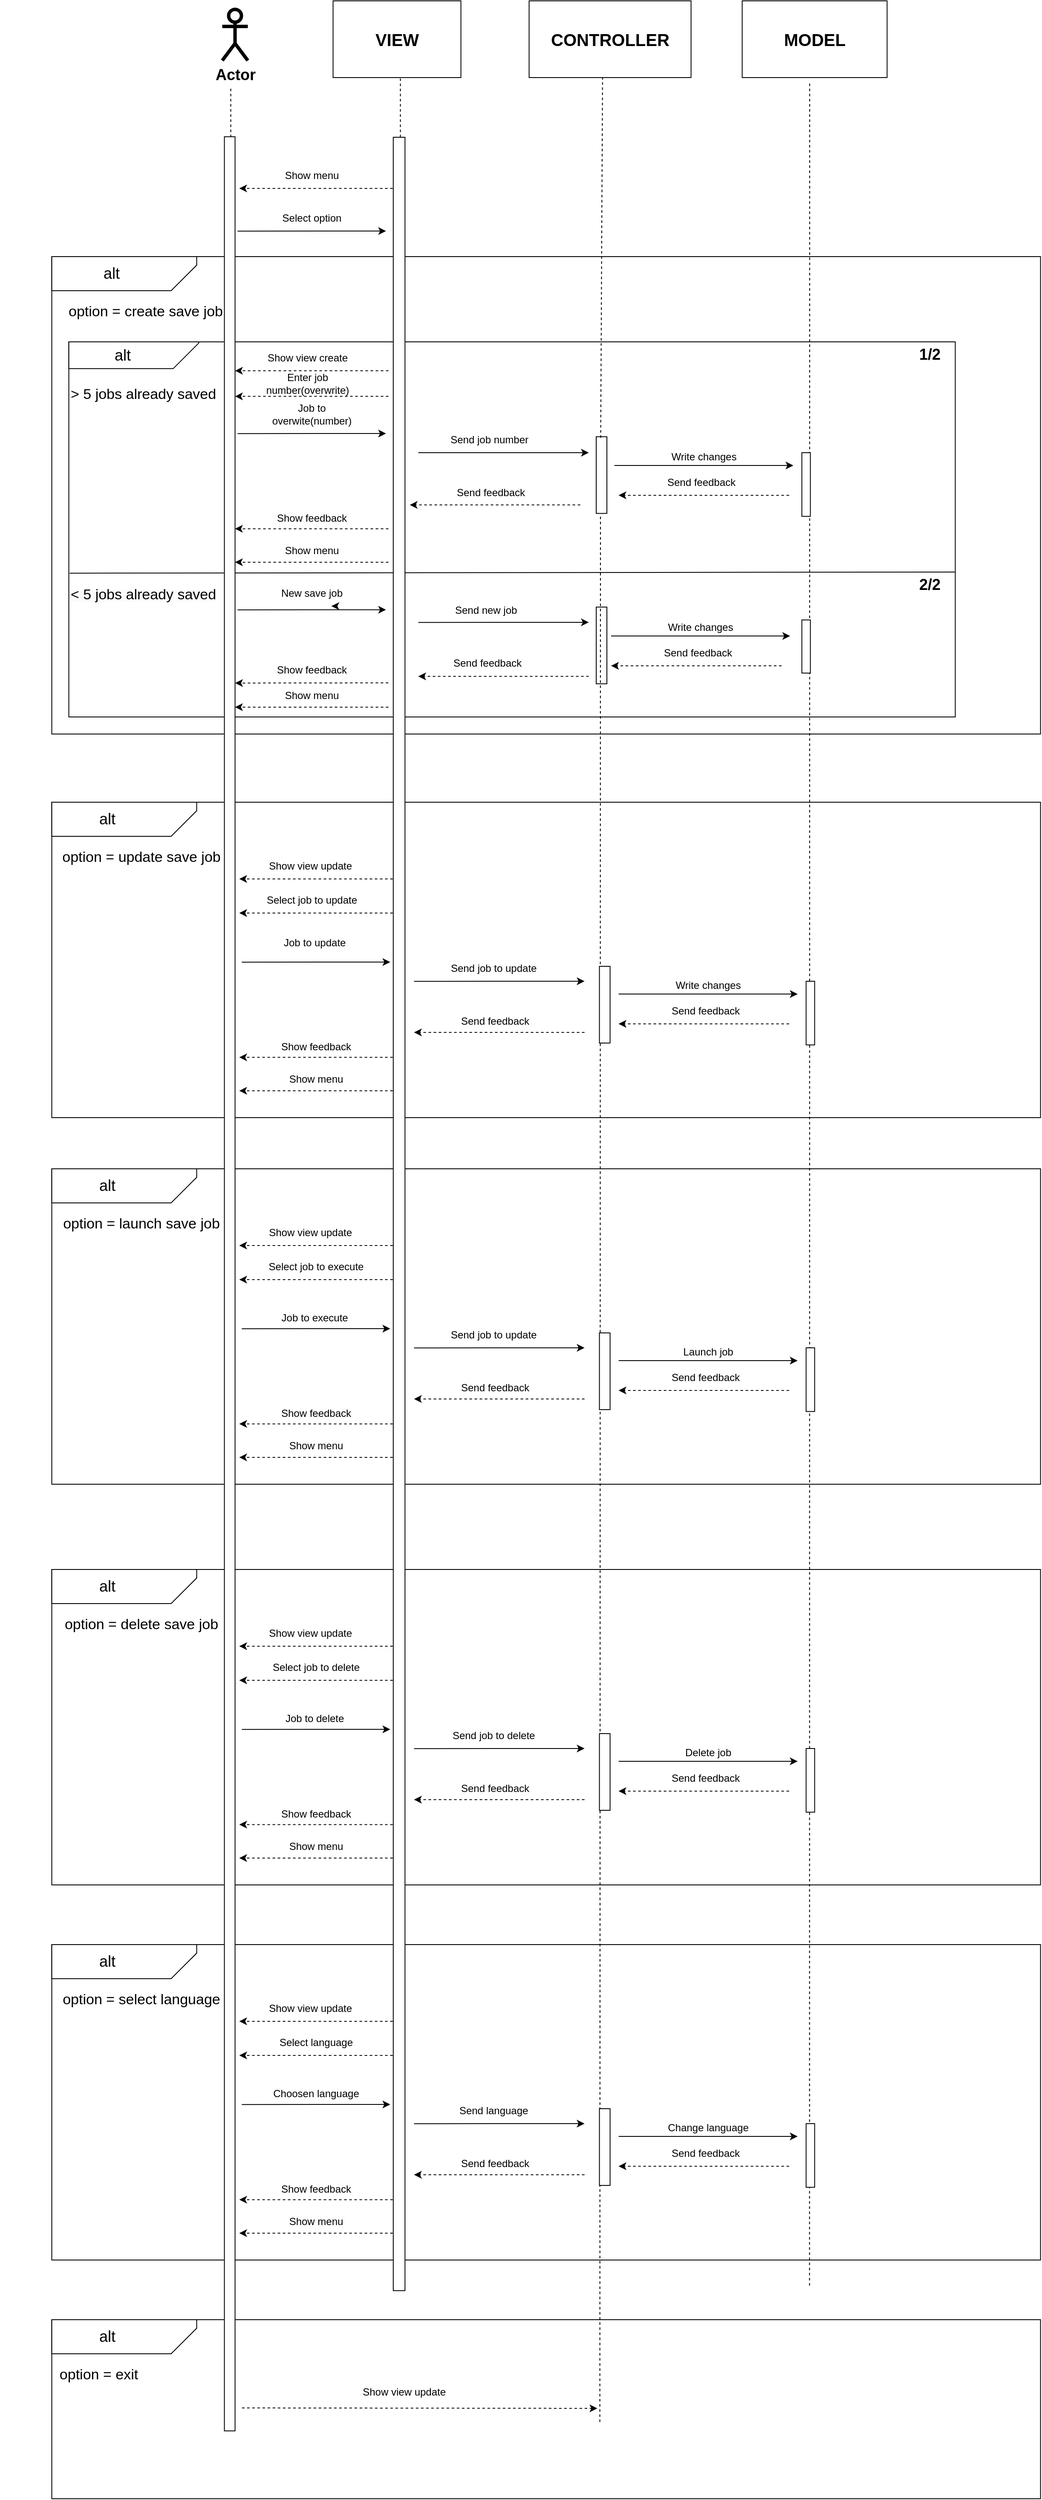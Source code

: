 <mxfile version="23.1.4" type="device">
  <diagram name="Page-1" id="xNBcXiq2ZQTgMyCpYH4A">
    <mxGraphModel dx="1221" dy="2280" grid="0" gridSize="10" guides="1" tooltips="1" connect="1" arrows="1" fold="1" page="1" pageScale="1" pageWidth="1169" pageHeight="827" background="#ffffff" math="0" shadow="0">
      <root>
        <mxCell id="0" />
        <mxCell id="1" parent="0" />
        <mxCell id="qnoUL0Jq2_M7mXEKK1oB-297" value="" style="rounded=0;whiteSpace=wrap;html=1;" parent="1" vertex="1">
          <mxGeometry x="594.76" y="769" width="1160" height="370" as="geometry" />
        </mxCell>
        <mxCell id="qnoUL0Jq2_M7mXEKK1oB-272" value="" style="rounded=0;whiteSpace=wrap;html=1;" parent="1" vertex="1">
          <mxGeometry x="594.76" y="329" width="1160" height="370" as="geometry" />
        </mxCell>
        <mxCell id="qnoUL0Jq2_M7mXEKK1oB-248" value="" style="rounded=0;whiteSpace=wrap;html=1;" parent="1" vertex="1">
          <mxGeometry x="594.76" y="-141" width="1160" height="370" as="geometry" />
        </mxCell>
        <mxCell id="qnoUL0Jq2_M7mXEKK1oB-219" value="" style="rounded=0;whiteSpace=wrap;html=1;" parent="1" vertex="1">
          <mxGeometry x="594.76" y="-571" width="1160" height="370" as="geometry" />
        </mxCell>
        <mxCell id="qnoUL0Jq2_M7mXEKK1oB-52" value="" style="rounded=0;whiteSpace=wrap;html=1;rotation=90;" parent="1" vertex="1">
          <mxGeometry x="1193.51" y="-959.75" width="90" height="12.5" as="geometry" />
        </mxCell>
        <mxCell id="qnoUL0Jq2_M7mXEKK1oB-60" value="" style="endArrow=classic;html=1;rounded=0;dashed=1;" parent="1" edge="1">
          <mxGeometry width="50" height="50" relative="1" as="geometry">
            <mxPoint x="1454.76" y="-931" as="sourcePoint" />
            <mxPoint x="1254.76" y="-931" as="targetPoint" />
          </mxGeometry>
        </mxCell>
        <mxCell id="qnoUL0Jq2_M7mXEKK1oB-25" value="" style="group" parent="1" vertex="1" connectable="0">
          <mxGeometry x="594.76" y="-1211" width="1160" height="560" as="geometry" />
        </mxCell>
        <mxCell id="qnoUL0Jq2_M7mXEKK1oB-18" value="" style="rounded=0;whiteSpace=wrap;html=1;" parent="qnoUL0Jq2_M7mXEKK1oB-25" vertex="1">
          <mxGeometry width="1160" height="560" as="geometry" />
        </mxCell>
        <mxCell id="qnoUL0Jq2_M7mXEKK1oB-22" value="" style="shape=card;whiteSpace=wrap;html=1;rotation=-180;" parent="qnoUL0Jq2_M7mXEKK1oB-25" vertex="1">
          <mxGeometry width="170" height="40" as="geometry" />
        </mxCell>
        <mxCell id="qnoUL0Jq2_M7mXEKK1oB-23" value="&lt;font style=&quot;font-size: 18px;&quot;&gt;alt&lt;/font&gt;" style="text;html=1;strokeColor=none;fillColor=none;align=center;verticalAlign=middle;whiteSpace=wrap;rounded=0;" parent="qnoUL0Jq2_M7mXEKK1oB-25" vertex="1">
          <mxGeometry x="40" y="5" width="60" height="30" as="geometry" />
        </mxCell>
        <mxCell id="qnoUL0Jq2_M7mXEKK1oB-26" value="" style="group" parent="qnoUL0Jq2_M7mXEKK1oB-25" vertex="1" connectable="0">
          <mxGeometry x="20" y="100" width="1040" height="440" as="geometry" />
        </mxCell>
        <mxCell id="qnoUL0Jq2_M7mXEKK1oB-27" value="" style="rounded=0;whiteSpace=wrap;html=1;" parent="qnoUL0Jq2_M7mXEKK1oB-26" vertex="1">
          <mxGeometry width="1040" height="440" as="geometry" />
        </mxCell>
        <mxCell id="qnoUL0Jq2_M7mXEKK1oB-28" value="" style="shape=card;whiteSpace=wrap;html=1;rotation=-180;" parent="qnoUL0Jq2_M7mXEKK1oB-26" vertex="1">
          <mxGeometry width="152.414" height="31.429" as="geometry" />
        </mxCell>
        <mxCell id="qnoUL0Jq2_M7mXEKK1oB-29" value="&lt;font style=&quot;font-size: 18px;&quot;&gt;alt&lt;/font&gt;" style="text;html=1;strokeColor=none;fillColor=none;align=center;verticalAlign=middle;whiteSpace=wrap;rounded=0;" parent="qnoUL0Jq2_M7mXEKK1oB-26" vertex="1">
          <mxGeometry x="35.862" y="3.929" width="53.793" height="23.571" as="geometry" />
        </mxCell>
        <mxCell id="qnoUL0Jq2_M7mXEKK1oB-41" value="Show view create" style="text;html=1;strokeColor=none;fillColor=none;align=center;verticalAlign=middle;whiteSpace=wrap;rounded=0;" parent="qnoUL0Jq2_M7mXEKK1oB-26" vertex="1">
          <mxGeometry x="225" y="3.93" width="110" height="30" as="geometry" />
        </mxCell>
        <mxCell id="qnoUL0Jq2_M7mXEKK1oB-42" value="Job to overwite(number)" style="text;html=1;strokeColor=none;fillColor=none;align=center;verticalAlign=middle;whiteSpace=wrap;rounded=0;" parent="qnoUL0Jq2_M7mXEKK1oB-26" vertex="1">
          <mxGeometry x="230" y="70" width="110" height="30" as="geometry" />
        </mxCell>
        <mxCell id="qnoUL0Jq2_M7mXEKK1oB-44" value="Show feedback" style="text;html=1;strokeColor=none;fillColor=none;align=center;verticalAlign=middle;whiteSpace=wrap;rounded=0;" parent="qnoUL0Jq2_M7mXEKK1oB-26" vertex="1">
          <mxGeometry x="230" y="192.35" width="110" height="30" as="geometry" />
        </mxCell>
        <mxCell id="qnoUL0Jq2_M7mXEKK1oB-45" value="Show menu" style="text;html=1;strokeColor=none;fillColor=none;align=center;verticalAlign=middle;whiteSpace=wrap;rounded=0;" parent="qnoUL0Jq2_M7mXEKK1oB-26" vertex="1">
          <mxGeometry x="230" y="230" width="110" height="30" as="geometry" />
        </mxCell>
        <mxCell id="qnoUL0Jq2_M7mXEKK1oB-48" value="" style="endArrow=none;html=1;rounded=0;exitX=0.002;exitY=0.656;exitDx=0;exitDy=0;exitPerimeter=0;entryX=1.001;entryY=0.653;entryDx=0;entryDy=0;entryPerimeter=0;" parent="qnoUL0Jq2_M7mXEKK1oB-26" edge="1">
          <mxGeometry width="50" height="50" relative="1" as="geometry">
            <mxPoint x="1.04" y="271.32" as="sourcePoint" />
            <mxPoint x="1040" y="270.0" as="targetPoint" />
          </mxGeometry>
        </mxCell>
        <mxCell id="qnoUL0Jq2_M7mXEKK1oB-49" value="" style="endArrow=classic;html=1;rounded=0;dashed=1;" parent="qnoUL0Jq2_M7mXEKK1oB-26" edge="1">
          <mxGeometry width="50" height="50" relative="1" as="geometry">
            <mxPoint x="375" y="33.93" as="sourcePoint" />
            <mxPoint x="195" y="33.93" as="targetPoint" />
          </mxGeometry>
        </mxCell>
        <mxCell id="qnoUL0Jq2_M7mXEKK1oB-50" value="" style="endArrow=classic;html=1;rounded=0;exitX=0.098;exitY=-0.066;exitDx=0;exitDy=0;exitPerimeter=0;" parent="qnoUL0Jq2_M7mXEKK1oB-26" edge="1">
          <mxGeometry width="50" height="50" relative="1" as="geometry">
            <mxPoint x="197.915" y="107.665" as="sourcePoint" />
            <mxPoint x="372.09" y="107.5" as="targetPoint" />
            <Array as="points">
              <mxPoint x="292.09" y="107.5" />
            </Array>
          </mxGeometry>
        </mxCell>
        <mxCell id="qnoUL0Jq2_M7mXEKK1oB-51" value="" style="endArrow=classic;html=1;rounded=0;" parent="qnoUL0Jq2_M7mXEKK1oB-26" edge="1">
          <mxGeometry width="50" height="50" relative="1" as="geometry">
            <mxPoint x="410" y="130" as="sourcePoint" />
            <mxPoint x="610" y="130" as="targetPoint" />
            <Array as="points">
              <mxPoint x="504.17" y="130.0" />
            </Array>
          </mxGeometry>
        </mxCell>
        <mxCell id="qnoUL0Jq2_M7mXEKK1oB-59" value="" style="endArrow=classic;html=1;rounded=0;" parent="qnoUL0Jq2_M7mXEKK1oB-26" edge="1">
          <mxGeometry width="50" height="50" relative="1" as="geometry">
            <mxPoint x="640" y="145" as="sourcePoint" />
            <mxPoint x="850" y="145" as="targetPoint" />
            <Array as="points" />
          </mxGeometry>
        </mxCell>
        <mxCell id="qnoUL0Jq2_M7mXEKK1oB-61" value="" style="endArrow=classic;html=1;rounded=0;dashed=1;" parent="qnoUL0Jq2_M7mXEKK1oB-26" edge="1">
          <mxGeometry width="50" height="50" relative="1" as="geometry">
            <mxPoint x="600" y="191.3" as="sourcePoint" />
            <mxPoint x="400" y="191.3" as="targetPoint" />
          </mxGeometry>
        </mxCell>
        <mxCell id="qnoUL0Jq2_M7mXEKK1oB-62" value="Send feedback" style="text;html=1;strokeColor=none;fillColor=none;align=center;verticalAlign=middle;whiteSpace=wrap;rounded=0;" parent="qnoUL0Jq2_M7mXEKK1oB-26" vertex="1">
          <mxGeometry x="687" y="150.0" width="110" height="30" as="geometry" />
        </mxCell>
        <mxCell id="qnoUL0Jq2_M7mXEKK1oB-63" value="Send feedback" style="text;html=1;strokeColor=none;fillColor=none;align=center;verticalAlign=middle;whiteSpace=wrap;rounded=0;" parent="qnoUL0Jq2_M7mXEKK1oB-26" vertex="1">
          <mxGeometry x="440" y="162.35" width="110" height="30" as="geometry" />
        </mxCell>
        <mxCell id="qnoUL0Jq2_M7mXEKK1oB-64" value="Send job number&amp;nbsp;" style="text;html=1;strokeColor=none;fillColor=none;align=center;verticalAlign=middle;whiteSpace=wrap;rounded=0;" parent="qnoUL0Jq2_M7mXEKK1oB-26" vertex="1">
          <mxGeometry x="440" y="100" width="110" height="30" as="geometry" />
        </mxCell>
        <mxCell id="qnoUL0Jq2_M7mXEKK1oB-65" value="Write changes" style="text;html=1;strokeColor=none;fillColor=none;align=center;verticalAlign=middle;whiteSpace=wrap;rounded=0;" parent="qnoUL0Jq2_M7mXEKK1oB-26" vertex="1">
          <mxGeometry x="690" y="120" width="110" height="30" as="geometry" />
        </mxCell>
        <mxCell id="qnoUL0Jq2_M7mXEKK1oB-68" value="" style="endArrow=classic;html=1;rounded=0;dashed=1;" parent="qnoUL0Jq2_M7mXEKK1oB-26" edge="1">
          <mxGeometry width="50" height="50" relative="1" as="geometry">
            <mxPoint x="375" y="219.23" as="sourcePoint" />
            <mxPoint x="195" y="219.23" as="targetPoint" />
          </mxGeometry>
        </mxCell>
        <mxCell id="qnoUL0Jq2_M7mXEKK1oB-69" value="" style="endArrow=classic;html=1;rounded=0;dashed=1;" parent="qnoUL0Jq2_M7mXEKK1oB-26" edge="1">
          <mxGeometry width="50" height="50" relative="1" as="geometry">
            <mxPoint x="375" y="258.46" as="sourcePoint" />
            <mxPoint x="195" y="258.46" as="targetPoint" />
          </mxGeometry>
        </mxCell>
        <mxCell id="qnoUL0Jq2_M7mXEKK1oB-98" value="&lt;div style=&quot;text-align: center;&quot;&gt;&lt;span style=&quot;background-color: initial;&quot;&gt;&lt;font style=&quot;font-size: 17px;&quot;&gt;&amp;gt; 5 jobs already saved&lt;/font&gt;&lt;/span&gt;&lt;/div&gt;" style="text;whiteSpace=wrap;html=1;" parent="qnoUL0Jq2_M7mXEKK1oB-26" vertex="1">
          <mxGeometry y="45" width="188.79" height="40" as="geometry" />
        </mxCell>
        <mxCell id="qnoUL0Jq2_M7mXEKK1oB-101" value="&lt;span style=&quot;color: rgb(0, 0, 0); font-family: Helvetica; font-style: normal; font-variant-ligatures: normal; font-variant-caps: normal; font-weight: 400; letter-spacing: normal; orphans: 2; text-align: center; text-indent: 0px; text-transform: none; widows: 2; word-spacing: 0px; -webkit-text-stroke-width: 0px; background-color: rgb(251, 251, 251); text-decoration-thickness: initial; text-decoration-style: initial; text-decoration-color: initial; float: none; display: inline !important;&quot;&gt;&lt;font style=&quot;font-size: 17px;&quot;&gt;&amp;lt; 5 jobs already saved&lt;/font&gt;&lt;/span&gt;" style="text;whiteSpace=wrap;html=1;" parent="qnoUL0Jq2_M7mXEKK1oB-26" vertex="1">
          <mxGeometry x="-2.132e-14" y="280" width="180" height="40" as="geometry" />
        </mxCell>
        <mxCell id="qnoUL0Jq2_M7mXEKK1oB-117" style="edgeStyle=orthogonalEdgeStyle;rounded=0;orthogonalLoop=1;jettySize=auto;html=1;exitX=0.75;exitY=1;exitDx=0;exitDy=0;" parent="qnoUL0Jq2_M7mXEKK1oB-26" source="qnoUL0Jq2_M7mXEKK1oB-104" edge="1">
          <mxGeometry relative="1" as="geometry">
            <mxPoint x="308.077" y="310" as="targetPoint" />
          </mxGeometry>
        </mxCell>
        <mxCell id="qnoUL0Jq2_M7mXEKK1oB-104" value="New save job" style="text;html=1;strokeColor=none;fillColor=none;align=center;verticalAlign=middle;whiteSpace=wrap;rounded=0;" parent="qnoUL0Jq2_M7mXEKK1oB-26" vertex="1">
          <mxGeometry x="230.0" y="280" width="110" height="30" as="geometry" />
        </mxCell>
        <mxCell id="qnoUL0Jq2_M7mXEKK1oB-105" value="Show feedback" style="text;html=1;strokeColor=none;fillColor=none;align=center;verticalAlign=middle;whiteSpace=wrap;rounded=0;" parent="qnoUL0Jq2_M7mXEKK1oB-26" vertex="1">
          <mxGeometry x="225" y="370" width="120" height="30" as="geometry" />
        </mxCell>
        <mxCell id="qnoUL0Jq2_M7mXEKK1oB-106" value="" style="endArrow=classic;html=1;rounded=0;exitX=0.098;exitY=-0.066;exitDx=0;exitDy=0;exitPerimeter=0;" parent="qnoUL0Jq2_M7mXEKK1oB-26" edge="1">
          <mxGeometry width="50" height="50" relative="1" as="geometry">
            <mxPoint x="197.915" y="314.395" as="sourcePoint" />
            <mxPoint x="372.09" y="314.23" as="targetPoint" />
            <Array as="points">
              <mxPoint x="292.09" y="314.23" />
            </Array>
          </mxGeometry>
        </mxCell>
        <mxCell id="qnoUL0Jq2_M7mXEKK1oB-107" value="" style="endArrow=classic;html=1;rounded=0;exitX=0.098;exitY=-0.066;exitDx=0;exitDy=0;exitPerimeter=0;" parent="qnoUL0Jq2_M7mXEKK1oB-26" edge="1">
          <mxGeometry width="50" height="50" relative="1" as="geometry">
            <mxPoint x="410.005" y="329.115" as="sourcePoint" />
            <mxPoint x="610.01" y="328.95" as="targetPoint" />
            <Array as="points">
              <mxPoint x="504.18" y="328.95" />
            </Array>
          </mxGeometry>
        </mxCell>
        <mxCell id="qnoUL0Jq2_M7mXEKK1oB-108" value="" style="endArrow=classic;html=1;rounded=0;" parent="qnoUL0Jq2_M7mXEKK1oB-26" edge="1">
          <mxGeometry width="50" height="50" relative="1" as="geometry">
            <mxPoint x="636.21" y="345" as="sourcePoint" />
            <mxPoint x="846.21" y="345" as="targetPoint" />
            <Array as="points" />
          </mxGeometry>
        </mxCell>
        <mxCell id="qnoUL0Jq2_M7mXEKK1oB-109" value="" style="endArrow=classic;html=1;rounded=0;dashed=1;" parent="qnoUL0Jq2_M7mXEKK1oB-26" edge="1">
          <mxGeometry width="50" height="50" relative="1" as="geometry">
            <mxPoint x="610" y="392.35" as="sourcePoint" />
            <mxPoint x="410.0" y="392.35" as="targetPoint" />
            <Array as="points" />
          </mxGeometry>
        </mxCell>
        <mxCell id="qnoUL0Jq2_M7mXEKK1oB-110" value="Send feedback" style="text;html=1;strokeColor=none;fillColor=none;align=center;verticalAlign=middle;whiteSpace=wrap;rounded=0;" parent="qnoUL0Jq2_M7mXEKK1oB-26" vertex="1">
          <mxGeometry x="683.21" y="350" width="110" height="30" as="geometry" />
        </mxCell>
        <mxCell id="qnoUL0Jq2_M7mXEKK1oB-111" value="Send feedback" style="text;html=1;strokeColor=none;fillColor=none;align=center;verticalAlign=middle;whiteSpace=wrap;rounded=0;" parent="qnoUL0Jq2_M7mXEKK1oB-26" vertex="1">
          <mxGeometry x="436.21" y="362.35" width="110" height="30" as="geometry" />
        </mxCell>
        <mxCell id="qnoUL0Jq2_M7mXEKK1oB-112" value="Send new job&amp;nbsp;" style="text;html=1;strokeColor=none;fillColor=none;align=center;verticalAlign=middle;whiteSpace=wrap;rounded=0;" parent="qnoUL0Jq2_M7mXEKK1oB-26" vertex="1">
          <mxGeometry x="436.21" y="300" width="110" height="30" as="geometry" />
        </mxCell>
        <mxCell id="qnoUL0Jq2_M7mXEKK1oB-113" value="Write changes" style="text;html=1;strokeColor=none;fillColor=none;align=center;verticalAlign=middle;whiteSpace=wrap;rounded=0;" parent="qnoUL0Jq2_M7mXEKK1oB-26" vertex="1">
          <mxGeometry x="686.21" y="320" width="110" height="30" as="geometry" />
        </mxCell>
        <mxCell id="qnoUL0Jq2_M7mXEKK1oB-114" value="" style="endArrow=classic;html=1;rounded=0;dashed=1;" parent="qnoUL0Jq2_M7mXEKK1oB-26" edge="1">
          <mxGeometry width="50" height="50" relative="1" as="geometry">
            <mxPoint x="374.89" y="400" as="sourcePoint" />
            <mxPoint x="195.1" y="400.23" as="targetPoint" />
          </mxGeometry>
        </mxCell>
        <mxCell id="qnoUL0Jq2_M7mXEKK1oB-115" value="" style="endArrow=classic;html=1;rounded=0;dashed=1;" parent="qnoUL0Jq2_M7mXEKK1oB-26" edge="1">
          <mxGeometry width="50" height="50" relative="1" as="geometry">
            <mxPoint x="836.21" y="380" as="sourcePoint" />
            <mxPoint x="636.21" y="380" as="targetPoint" />
          </mxGeometry>
        </mxCell>
        <mxCell id="qnoUL0Jq2_M7mXEKK1oB-9" value="" style="endArrow=none;dashed=1;html=1;rounded=0;" parent="qnoUL0Jq2_M7mXEKK1oB-26" edge="1">
          <mxGeometry width="50" height="50" relative="1" as="geometry">
            <mxPoint x="869" y="2280" as="sourcePoint" />
            <mxPoint x="869.17" y="-305" as="targetPoint" />
          </mxGeometry>
        </mxCell>
        <mxCell id="qnoUL0Jq2_M7mXEKK1oB-118" value="" style="rounded=0;whiteSpace=wrap;html=1;rotation=90;" parent="qnoUL0Jq2_M7mXEKK1oB-26" vertex="1">
          <mxGeometry x="580" y="349.85" width="90" height="12.5" as="geometry" />
        </mxCell>
        <mxCell id="qnoUL0Jq2_M7mXEKK1oB-121" value="" style="rounded=0;whiteSpace=wrap;html=1;rotation=90;" parent="qnoUL0Jq2_M7mXEKK1oB-26" vertex="1">
          <mxGeometry x="833.82" y="352.35" width="62.34" height="10" as="geometry" />
        </mxCell>
        <mxCell id="qnoUL0Jq2_M7mXEKK1oB-168" value="&lt;b style=&quot;--tw-border-spacing-x: 0; --tw-border-spacing-y: 0; --tw-translate-x: 0; --tw-translate-y: 0; --tw-rotate: 0; --tw-skew-x: 0; --tw-skew-y: 0; --tw-scale-x: 1; --tw-scale-y: 1; --tw-pan-x: ; --tw-pan-y: ; --tw-pinch-zoom: ; --tw-scroll-snap-strictness: proximity; --tw-ordinal: ; --tw-slashed-zero: ; --tw-numeric-figure: ; --tw-numeric-spacing: ; --tw-numeric-fraction: ; --tw-ring-inset: ; --tw-ring-offset-width: 0px; --tw-ring-offset-color: #fff; --tw-ring-color: rgb(59 130 246 / .5); --tw-ring-offset-shadow: 0 0 #0000; --tw-ring-shadow: 0 0 #0000; --tw-shadow: 0 0 #0000; --tw-shadow-colored: 0 0 #0000; --tw-blur: ; --tw-brightness: ; --tw-contrast: ; --tw-grayscale: ; --tw-hue-rotate: ; --tw-invert: ; --tw-saturate: ; --tw-sepia: ; --tw-drop-shadow: ; --tw-backdrop-blur: ; --tw-backdrop-brightness: ; --tw-backdrop-contrast: ; --tw-backdrop-grayscale: ; --tw-backdrop-hue-rotate: ; --tw-backdrop-invert: ; --tw-backdrop-opacity: ; --tw-backdrop-saturate: ; --tw-backdrop-sepia: ; border-color: var(--border-color); font-size: 18px;&quot;&gt;2/2&lt;/b&gt;" style="text;html=1;strokeColor=none;fillColor=none;align=center;verticalAlign=middle;whiteSpace=wrap;rounded=0;" parent="qnoUL0Jq2_M7mXEKK1oB-26" vertex="1">
          <mxGeometry x="980" y="270" width="60" height="30" as="geometry" />
        </mxCell>
        <mxCell id="qnoUL0Jq2_M7mXEKK1oB-169" value="Show menu" style="text;html=1;strokeColor=none;fillColor=none;align=center;verticalAlign=middle;whiteSpace=wrap;rounded=0;" parent="qnoUL0Jq2_M7mXEKK1oB-26" vertex="1">
          <mxGeometry x="230" y="400" width="110" height="30" as="geometry" />
        </mxCell>
        <mxCell id="qnoUL0Jq2_M7mXEKK1oB-170" value="" style="endArrow=classic;html=1;rounded=0;dashed=1;" parent="qnoUL0Jq2_M7mXEKK1oB-26" edge="1">
          <mxGeometry width="50" height="50" relative="1" as="geometry">
            <mxPoint x="375" y="428.46" as="sourcePoint" />
            <mxPoint x="195" y="428.46" as="targetPoint" />
          </mxGeometry>
        </mxCell>
        <mxCell id="qnoUL0Jq2_M7mXEKK1oB-223" value="Enter job number(overwrite)" style="text;html=1;strokeColor=none;fillColor=none;align=center;verticalAlign=middle;whiteSpace=wrap;rounded=0;" parent="qnoUL0Jq2_M7mXEKK1oB-26" vertex="1">
          <mxGeometry x="225" y="33.93" width="110" height="30" as="geometry" />
        </mxCell>
        <mxCell id="qnoUL0Jq2_M7mXEKK1oB-224" value="" style="endArrow=classic;html=1;rounded=0;dashed=1;" parent="qnoUL0Jq2_M7mXEKK1oB-26" edge="1">
          <mxGeometry width="50" height="50" relative="1" as="geometry">
            <mxPoint x="375" y="63.93" as="sourcePoint" />
            <mxPoint x="195" y="63.93" as="targetPoint" />
          </mxGeometry>
        </mxCell>
        <mxCell id="qnoUL0Jq2_M7mXEKK1oB-346" value="" style="rounded=0;whiteSpace=wrap;html=1;rotation=90;" parent="qnoUL0Jq2_M7mXEKK1oB-26" vertex="1">
          <mxGeometry x="580" y="150" width="90" height="12.5" as="geometry" />
        </mxCell>
        <mxCell id="qnoUL0Jq2_M7mXEKK1oB-57" value="" style="rounded=0;whiteSpace=wrap;html=1;rotation=90;" parent="qnoUL0Jq2_M7mXEKK1oB-26" vertex="1">
          <mxGeometry x="827.64" y="162.35" width="74.7" height="10" as="geometry" />
        </mxCell>
        <mxCell id="qnoUL0Jq2_M7mXEKK1oB-347" value="" style="endArrow=classic;html=1;rounded=0;dashed=1;" parent="qnoUL0Jq2_M7mXEKK1oB-26" edge="1">
          <mxGeometry width="50" height="50" relative="1" as="geometry">
            <mxPoint x="845" y="180" as="sourcePoint" />
            <mxPoint x="645" y="180" as="targetPoint" />
          </mxGeometry>
        </mxCell>
        <mxCell id="qnoUL0Jq2_M7mXEKK1oB-38" value="&lt;font style=&quot;font-size: 17px;&quot;&gt;option = create save job&lt;/font&gt;" style="text;html=1;strokeColor=none;fillColor=none;align=center;verticalAlign=middle;whiteSpace=wrap;rounded=0;" parent="qnoUL0Jq2_M7mXEKK1oB-25" vertex="1">
          <mxGeometry x="-10" y="50" width="240" height="30" as="geometry" />
        </mxCell>
        <mxCell id="qnoUL0Jq2_M7mXEKK1oB-122" value="&lt;b style=&quot;--tw-border-spacing-x: 0; --tw-border-spacing-y: 0; --tw-translate-x: 0; --tw-translate-y: 0; --tw-rotate: 0; --tw-skew-x: 0; --tw-skew-y: 0; --tw-scale-x: 1; --tw-scale-y: 1; --tw-pan-x: ; --tw-pan-y: ; --tw-pinch-zoom: ; --tw-scroll-snap-strictness: proximity; --tw-ordinal: ; --tw-slashed-zero: ; --tw-numeric-figure: ; --tw-numeric-spacing: ; --tw-numeric-fraction: ; --tw-ring-inset: ; --tw-ring-offset-width: 0px; --tw-ring-offset-color: #fff; --tw-ring-color: rgb(59 130 246 / .5); --tw-ring-offset-shadow: 0 0 #0000; --tw-ring-shadow: 0 0 #0000; --tw-shadow: 0 0 #0000; --tw-shadow-colored: 0 0 #0000; --tw-blur: ; --tw-brightness: ; --tw-contrast: ; --tw-grayscale: ; --tw-hue-rotate: ; --tw-invert: ; --tw-saturate: ; --tw-sepia: ; --tw-drop-shadow: ; --tw-backdrop-blur: ; --tw-backdrop-brightness: ; --tw-backdrop-contrast: ; --tw-backdrop-grayscale: ; --tw-backdrop-hue-rotate: ; --tw-backdrop-invert: ; --tw-backdrop-opacity: ; --tw-backdrop-saturate: ; --tw-backdrop-sepia: ; border-color: var(--border-color); font-size: 18px;&quot;&gt;1/2&lt;/b&gt;" style="text;html=1;strokeColor=none;fillColor=none;align=center;verticalAlign=middle;whiteSpace=wrap;rounded=0;" parent="qnoUL0Jq2_M7mXEKK1oB-25" vertex="1">
          <mxGeometry x="1000" y="100.0" width="60" height="30" as="geometry" />
        </mxCell>
        <mxCell id="qnoUL0Jq2_M7mXEKK1oB-321" value="" style="rounded=0;whiteSpace=wrap;html=1;" parent="1" vertex="1">
          <mxGeometry x="594.76" y="1209" width="1160" height="210" as="geometry" />
        </mxCell>
        <mxCell id="qnoUL0Jq2_M7mXEKK1oB-322" value="" style="shape=card;whiteSpace=wrap;html=1;rotation=-180;" parent="1" vertex="1">
          <mxGeometry x="594.76" y="1209" width="170" height="40" as="geometry" />
        </mxCell>
        <mxCell id="qnoUL0Jq2_M7mXEKK1oB-323" value="&lt;font style=&quot;font-size: 18px;&quot;&gt;alt&lt;/font&gt;" style="text;html=1;strokeColor=none;fillColor=none;align=center;verticalAlign=middle;whiteSpace=wrap;rounded=0;" parent="1" vertex="1">
          <mxGeometry x="634.76" y="1214" width="50" height="30" as="geometry" />
        </mxCell>
        <mxCell id="qnoUL0Jq2_M7mXEKK1oB-324" value="&lt;font style=&quot;font-size: 17px;&quot;&gt;option = exit&lt;/font&gt;" style="text;html=1;strokeColor=none;fillColor=none;align=center;verticalAlign=middle;whiteSpace=wrap;rounded=0;" parent="1" vertex="1">
          <mxGeometry x="534.76" y="1259" width="230" height="30" as="geometry" />
        </mxCell>
        <mxCell id="qnoUL0Jq2_M7mXEKK1oB-325" value="Show view update&amp;nbsp;" style="text;html=1;strokeColor=none;fillColor=none;align=center;verticalAlign=middle;whiteSpace=wrap;rounded=0;" parent="1" vertex="1">
          <mxGeometry x="954.76" y="1279" width="110" height="30" as="geometry" />
        </mxCell>
        <mxCell id="qnoUL0Jq2_M7mXEKK1oB-298" value="" style="shape=card;whiteSpace=wrap;html=1;rotation=-180;" parent="1" vertex="1">
          <mxGeometry x="594.76" y="769" width="170" height="40" as="geometry" />
        </mxCell>
        <mxCell id="qnoUL0Jq2_M7mXEKK1oB-299" value="&lt;font style=&quot;font-size: 18px;&quot;&gt;alt&lt;/font&gt;" style="text;html=1;strokeColor=none;fillColor=none;align=center;verticalAlign=middle;whiteSpace=wrap;rounded=0;" parent="1" vertex="1">
          <mxGeometry x="634.76" y="774" width="50" height="30" as="geometry" />
        </mxCell>
        <mxCell id="qnoUL0Jq2_M7mXEKK1oB-300" value="&lt;font style=&quot;font-size: 17px;&quot;&gt;option = select language&lt;/font&gt;" style="text;html=1;strokeColor=none;fillColor=none;align=center;verticalAlign=middle;whiteSpace=wrap;rounded=0;" parent="1" vertex="1">
          <mxGeometry x="584.76" y="819" width="230" height="30" as="geometry" />
        </mxCell>
        <mxCell id="qnoUL0Jq2_M7mXEKK1oB-301" value="Show view update&amp;nbsp;" style="text;html=1;strokeColor=none;fillColor=none;align=center;verticalAlign=middle;whiteSpace=wrap;rounded=0;" parent="1" vertex="1">
          <mxGeometry x="844.76" y="829" width="110" height="30" as="geometry" />
        </mxCell>
        <mxCell id="qnoUL0Jq2_M7mXEKK1oB-302" value="" style="endArrow=classic;html=1;rounded=0;dashed=1;" parent="1" edge="1">
          <mxGeometry width="50" height="50" relative="1" as="geometry">
            <mxPoint x="994.76" y="859" as="sourcePoint" />
            <mxPoint x="814.76" y="859" as="targetPoint" />
          </mxGeometry>
        </mxCell>
        <mxCell id="qnoUL0Jq2_M7mXEKK1oB-303" value="Select language" style="text;html=1;strokeColor=none;fillColor=none;align=center;verticalAlign=middle;whiteSpace=wrap;rounded=0;" parent="1" vertex="1">
          <mxGeometry x="844.76" y="869" width="120" height="30" as="geometry" />
        </mxCell>
        <mxCell id="qnoUL0Jq2_M7mXEKK1oB-304" value="" style="endArrow=classic;html=1;rounded=0;dashed=1;" parent="1" edge="1">
          <mxGeometry width="50" height="50" relative="1" as="geometry">
            <mxPoint x="994.76" y="899" as="sourcePoint" />
            <mxPoint x="814.76" y="899" as="targetPoint" />
          </mxGeometry>
        </mxCell>
        <mxCell id="qnoUL0Jq2_M7mXEKK1oB-305" value="Choosen language" style="text;html=1;strokeColor=none;fillColor=none;align=center;verticalAlign=middle;whiteSpace=wrap;rounded=0;" parent="1" vertex="1">
          <mxGeometry x="849.76" y="929" width="110" height="30" as="geometry" />
        </mxCell>
        <mxCell id="qnoUL0Jq2_M7mXEKK1oB-306" value="Show feedback" style="text;html=1;strokeColor=none;fillColor=none;align=center;verticalAlign=middle;whiteSpace=wrap;rounded=0;" parent="1" vertex="1">
          <mxGeometry x="849.76" y="1041.35" width="110" height="30" as="geometry" />
        </mxCell>
        <mxCell id="qnoUL0Jq2_M7mXEKK1oB-307" value="" style="endArrow=classic;html=1;rounded=0;exitX=0.098;exitY=-0.066;exitDx=0;exitDy=0;exitPerimeter=0;" parent="1" edge="1">
          <mxGeometry width="50" height="50" relative="1" as="geometry">
            <mxPoint x="817.675" y="956.665" as="sourcePoint" />
            <mxPoint x="991.85" y="956.5" as="targetPoint" />
            <Array as="points">
              <mxPoint x="911.85" y="956.5" />
            </Array>
          </mxGeometry>
        </mxCell>
        <mxCell id="qnoUL0Jq2_M7mXEKK1oB-308" value="" style="endArrow=classic;html=1;rounded=0;exitX=0.098;exitY=-0.066;exitDx=0;exitDy=0;exitPerimeter=0;" parent="1" edge="1">
          <mxGeometry width="50" height="50" relative="1" as="geometry">
            <mxPoint x="1019.755" y="979.165" as="sourcePoint" />
            <mxPoint x="1219.76" y="979" as="targetPoint" />
            <Array as="points">
              <mxPoint x="1113.93" y="979" />
            </Array>
          </mxGeometry>
        </mxCell>
        <mxCell id="qnoUL0Jq2_M7mXEKK1oB-309" value="" style="endArrow=classic;html=1;rounded=0;" parent="1" edge="1">
          <mxGeometry width="50" height="50" relative="1" as="geometry">
            <mxPoint x="1259.76" y="994" as="sourcePoint" />
            <mxPoint x="1469.76" y="994" as="targetPoint" />
            <Array as="points" />
          </mxGeometry>
        </mxCell>
        <mxCell id="qnoUL0Jq2_M7mXEKK1oB-310" value="" style="endArrow=classic;html=1;rounded=0;dashed=1;" parent="1" edge="1">
          <mxGeometry width="50" height="50" relative="1" as="geometry">
            <mxPoint x="1219.76" y="1039" as="sourcePoint" />
            <mxPoint x="1019.76" y="1039" as="targetPoint" />
          </mxGeometry>
        </mxCell>
        <mxCell id="qnoUL0Jq2_M7mXEKK1oB-311" value="Send feedback" style="text;html=1;strokeColor=none;fillColor=none;align=center;verticalAlign=middle;whiteSpace=wrap;rounded=0;" parent="1" vertex="1">
          <mxGeometry x="1306.76" y="999" width="110" height="30" as="geometry" />
        </mxCell>
        <mxCell id="qnoUL0Jq2_M7mXEKK1oB-312" value="Send feedback" style="text;html=1;strokeColor=none;fillColor=none;align=center;verticalAlign=middle;whiteSpace=wrap;rounded=0;" parent="1" vertex="1">
          <mxGeometry x="1059.76" y="1011.35" width="110" height="30" as="geometry" />
        </mxCell>
        <mxCell id="qnoUL0Jq2_M7mXEKK1oB-313" value="Send language&amp;nbsp;" style="text;html=1;strokeColor=none;fillColor=none;align=center;verticalAlign=middle;whiteSpace=wrap;rounded=0;" parent="1" vertex="1">
          <mxGeometry x="1059.76" y="949" width="110" height="30" as="geometry" />
        </mxCell>
        <mxCell id="qnoUL0Jq2_M7mXEKK1oB-314" value="Change language" style="text;html=1;strokeColor=none;fillColor=none;align=center;verticalAlign=middle;whiteSpace=wrap;rounded=0;" parent="1" vertex="1">
          <mxGeometry x="1309.76" y="969" width="110" height="30" as="geometry" />
        </mxCell>
        <mxCell id="qnoUL0Jq2_M7mXEKK1oB-315" value="" style="endArrow=classic;html=1;rounded=0;dashed=1;" parent="1" edge="1">
          <mxGeometry width="50" height="50" relative="1" as="geometry">
            <mxPoint x="994.76" y="1068.23" as="sourcePoint" />
            <mxPoint x="814.76" y="1068.23" as="targetPoint" />
          </mxGeometry>
        </mxCell>
        <mxCell id="qnoUL0Jq2_M7mXEKK1oB-316" value="" style="endArrow=classic;html=1;rounded=0;dashed=1;" parent="1" edge="1">
          <mxGeometry width="50" height="50" relative="1" as="geometry">
            <mxPoint x="1459.76" y="1029" as="sourcePoint" />
            <mxPoint x="1259.76" y="1029" as="targetPoint" />
          </mxGeometry>
        </mxCell>
        <mxCell id="qnoUL0Jq2_M7mXEKK1oB-317" value="Show menu" style="text;html=1;strokeColor=none;fillColor=none;align=center;verticalAlign=middle;whiteSpace=wrap;rounded=0;" parent="1" vertex="1">
          <mxGeometry x="849.76" y="1079" width="110" height="30" as="geometry" />
        </mxCell>
        <mxCell id="qnoUL0Jq2_M7mXEKK1oB-318" value="" style="endArrow=classic;html=1;rounded=0;dashed=1;" parent="1" edge="1">
          <mxGeometry width="50" height="50" relative="1" as="geometry">
            <mxPoint x="994.76" y="1107.46" as="sourcePoint" />
            <mxPoint x="814.76" y="1107.46" as="targetPoint" />
          </mxGeometry>
        </mxCell>
        <mxCell id="qnoUL0Jq2_M7mXEKK1oB-273" value="" style="shape=card;whiteSpace=wrap;html=1;rotation=-180;" parent="1" vertex="1">
          <mxGeometry x="594.76" y="329" width="170" height="40" as="geometry" />
        </mxCell>
        <mxCell id="qnoUL0Jq2_M7mXEKK1oB-274" value="&lt;font style=&quot;font-size: 18px;&quot;&gt;alt&lt;/font&gt;" style="text;html=1;strokeColor=none;fillColor=none;align=center;verticalAlign=middle;whiteSpace=wrap;rounded=0;" parent="1" vertex="1">
          <mxGeometry x="634.76" y="334" width="50" height="30" as="geometry" />
        </mxCell>
        <mxCell id="qnoUL0Jq2_M7mXEKK1oB-275" value="&lt;font style=&quot;font-size: 17px;&quot;&gt;option = delete save job&lt;/font&gt;" style="text;html=1;strokeColor=none;fillColor=none;align=center;verticalAlign=middle;whiteSpace=wrap;rounded=0;" parent="1" vertex="1">
          <mxGeometry x="584.76" y="379" width="230" height="30" as="geometry" />
        </mxCell>
        <mxCell id="qnoUL0Jq2_M7mXEKK1oB-276" value="Show view update&amp;nbsp;" style="text;html=1;strokeColor=none;fillColor=none;align=center;verticalAlign=middle;whiteSpace=wrap;rounded=0;" parent="1" vertex="1">
          <mxGeometry x="844.76" y="389" width="110" height="30" as="geometry" />
        </mxCell>
        <mxCell id="qnoUL0Jq2_M7mXEKK1oB-277" value="" style="endArrow=classic;html=1;rounded=0;dashed=1;" parent="1" edge="1">
          <mxGeometry width="50" height="50" relative="1" as="geometry">
            <mxPoint x="994.76" y="419" as="sourcePoint" />
            <mxPoint x="814.76" y="419" as="targetPoint" />
          </mxGeometry>
        </mxCell>
        <mxCell id="qnoUL0Jq2_M7mXEKK1oB-278" value="Select job to delete" style="text;html=1;strokeColor=none;fillColor=none;align=center;verticalAlign=middle;whiteSpace=wrap;rounded=0;" parent="1" vertex="1">
          <mxGeometry x="844.76" y="429" width="120" height="30" as="geometry" />
        </mxCell>
        <mxCell id="qnoUL0Jq2_M7mXEKK1oB-279" value="" style="endArrow=classic;html=1;rounded=0;dashed=1;" parent="1" edge="1">
          <mxGeometry width="50" height="50" relative="1" as="geometry">
            <mxPoint x="994.76" y="459" as="sourcePoint" />
            <mxPoint x="814.76" y="459" as="targetPoint" />
          </mxGeometry>
        </mxCell>
        <mxCell id="qnoUL0Jq2_M7mXEKK1oB-280" value="Job to delete&amp;nbsp;" style="text;html=1;strokeColor=none;fillColor=none;align=center;verticalAlign=middle;whiteSpace=wrap;rounded=0;" parent="1" vertex="1">
          <mxGeometry x="849.76" y="489" width="110" height="30" as="geometry" />
        </mxCell>
        <mxCell id="qnoUL0Jq2_M7mXEKK1oB-281" value="Show feedback" style="text;html=1;strokeColor=none;fillColor=none;align=center;verticalAlign=middle;whiteSpace=wrap;rounded=0;" parent="1" vertex="1">
          <mxGeometry x="849.76" y="601.35" width="110" height="30" as="geometry" />
        </mxCell>
        <mxCell id="qnoUL0Jq2_M7mXEKK1oB-282" value="" style="endArrow=classic;html=1;rounded=0;exitX=0.098;exitY=-0.066;exitDx=0;exitDy=0;exitPerimeter=0;" parent="1" edge="1">
          <mxGeometry width="50" height="50" relative="1" as="geometry">
            <mxPoint x="817.675" y="516.665" as="sourcePoint" />
            <mxPoint x="991.85" y="516.5" as="targetPoint" />
            <Array as="points">
              <mxPoint x="911.85" y="516.5" />
            </Array>
          </mxGeometry>
        </mxCell>
        <mxCell id="qnoUL0Jq2_M7mXEKK1oB-283" value="" style="endArrow=classic;html=1;rounded=0;exitX=0.098;exitY=-0.066;exitDx=0;exitDy=0;exitPerimeter=0;" parent="1" edge="1">
          <mxGeometry width="50" height="50" relative="1" as="geometry">
            <mxPoint x="1019.755" y="539.165" as="sourcePoint" />
            <mxPoint x="1219.76" y="539" as="targetPoint" />
            <Array as="points">
              <mxPoint x="1113.93" y="539" />
            </Array>
          </mxGeometry>
        </mxCell>
        <mxCell id="qnoUL0Jq2_M7mXEKK1oB-284" value="" style="endArrow=classic;html=1;rounded=0;" parent="1" edge="1">
          <mxGeometry width="50" height="50" relative="1" as="geometry">
            <mxPoint x="1259.76" y="554" as="sourcePoint" />
            <mxPoint x="1469.76" y="554" as="targetPoint" />
            <Array as="points" />
          </mxGeometry>
        </mxCell>
        <mxCell id="qnoUL0Jq2_M7mXEKK1oB-285" value="" style="endArrow=classic;html=1;rounded=0;dashed=1;" parent="1" edge="1">
          <mxGeometry width="50" height="50" relative="1" as="geometry">
            <mxPoint x="1219.76" y="599" as="sourcePoint" />
            <mxPoint x="1019.76" y="599" as="targetPoint" />
          </mxGeometry>
        </mxCell>
        <mxCell id="qnoUL0Jq2_M7mXEKK1oB-286" value="Send feedback" style="text;html=1;strokeColor=none;fillColor=none;align=center;verticalAlign=middle;whiteSpace=wrap;rounded=0;" parent="1" vertex="1">
          <mxGeometry x="1306.76" y="559" width="110" height="30" as="geometry" />
        </mxCell>
        <mxCell id="qnoUL0Jq2_M7mXEKK1oB-287" value="Send feedback" style="text;html=1;strokeColor=none;fillColor=none;align=center;verticalAlign=middle;whiteSpace=wrap;rounded=0;" parent="1" vertex="1">
          <mxGeometry x="1059.76" y="571.35" width="110" height="30" as="geometry" />
        </mxCell>
        <mxCell id="qnoUL0Jq2_M7mXEKK1oB-288" value="Send job to delete&amp;nbsp;" style="text;html=1;strokeColor=none;fillColor=none;align=center;verticalAlign=middle;whiteSpace=wrap;rounded=0;" parent="1" vertex="1">
          <mxGeometry x="1059.76" y="509" width="110" height="30" as="geometry" />
        </mxCell>
        <mxCell id="qnoUL0Jq2_M7mXEKK1oB-289" value="Delete job" style="text;html=1;strokeColor=none;fillColor=none;align=center;verticalAlign=middle;whiteSpace=wrap;rounded=0;" parent="1" vertex="1">
          <mxGeometry x="1309.76" y="529" width="110" height="30" as="geometry" />
        </mxCell>
        <mxCell id="qnoUL0Jq2_M7mXEKK1oB-290" value="" style="endArrow=classic;html=1;rounded=0;dashed=1;" parent="1" edge="1">
          <mxGeometry width="50" height="50" relative="1" as="geometry">
            <mxPoint x="994.76" y="628.23" as="sourcePoint" />
            <mxPoint x="814.76" y="628.23" as="targetPoint" />
          </mxGeometry>
        </mxCell>
        <mxCell id="qnoUL0Jq2_M7mXEKK1oB-291" value="" style="endArrow=classic;html=1;rounded=0;dashed=1;" parent="1" edge="1">
          <mxGeometry width="50" height="50" relative="1" as="geometry">
            <mxPoint x="1459.76" y="589" as="sourcePoint" />
            <mxPoint x="1259.76" y="589" as="targetPoint" />
          </mxGeometry>
        </mxCell>
        <mxCell id="qnoUL0Jq2_M7mXEKK1oB-292" value="Show menu" style="text;html=1;strokeColor=none;fillColor=none;align=center;verticalAlign=middle;whiteSpace=wrap;rounded=0;" parent="1" vertex="1">
          <mxGeometry x="849.76" y="639" width="110" height="30" as="geometry" />
        </mxCell>
        <mxCell id="qnoUL0Jq2_M7mXEKK1oB-293" value="" style="endArrow=classic;html=1;rounded=0;dashed=1;" parent="1" edge="1">
          <mxGeometry width="50" height="50" relative="1" as="geometry">
            <mxPoint x="994.76" y="667.46" as="sourcePoint" />
            <mxPoint x="814.76" y="667.46" as="targetPoint" />
          </mxGeometry>
        </mxCell>
        <mxCell id="qnoUL0Jq2_M7mXEKK1oB-249" value="" style="shape=card;whiteSpace=wrap;html=1;rotation=-180;" parent="1" vertex="1">
          <mxGeometry x="594.76" y="-141" width="170" height="40" as="geometry" />
        </mxCell>
        <mxCell id="qnoUL0Jq2_M7mXEKK1oB-250" value="&lt;font style=&quot;font-size: 18px;&quot;&gt;alt&lt;/font&gt;" style="text;html=1;strokeColor=none;fillColor=none;align=center;verticalAlign=middle;whiteSpace=wrap;rounded=0;" parent="1" vertex="1">
          <mxGeometry x="634.76" y="-136" width="50" height="30" as="geometry" />
        </mxCell>
        <mxCell id="qnoUL0Jq2_M7mXEKK1oB-251" value="&lt;font style=&quot;font-size: 17px;&quot;&gt;option = launch save job&lt;/font&gt;" style="text;html=1;strokeColor=none;fillColor=none;align=center;verticalAlign=middle;whiteSpace=wrap;rounded=0;" parent="1" vertex="1">
          <mxGeometry x="584.76" y="-91" width="230" height="30" as="geometry" />
        </mxCell>
        <mxCell id="qnoUL0Jq2_M7mXEKK1oB-252" value="Show view update&amp;nbsp;" style="text;html=1;strokeColor=none;fillColor=none;align=center;verticalAlign=middle;whiteSpace=wrap;rounded=0;" parent="1" vertex="1">
          <mxGeometry x="844.76" y="-81" width="110" height="30" as="geometry" />
        </mxCell>
        <mxCell id="qnoUL0Jq2_M7mXEKK1oB-253" value="" style="endArrow=classic;html=1;rounded=0;dashed=1;" parent="1" edge="1">
          <mxGeometry width="50" height="50" relative="1" as="geometry">
            <mxPoint x="994.76" y="-51" as="sourcePoint" />
            <mxPoint x="814.76" y="-51" as="targetPoint" />
          </mxGeometry>
        </mxCell>
        <mxCell id="qnoUL0Jq2_M7mXEKK1oB-254" value="Select job to execute" style="text;html=1;strokeColor=none;fillColor=none;align=center;verticalAlign=middle;whiteSpace=wrap;rounded=0;" parent="1" vertex="1">
          <mxGeometry x="844.76" y="-41" width="120" height="30" as="geometry" />
        </mxCell>
        <mxCell id="qnoUL0Jq2_M7mXEKK1oB-255" value="" style="endArrow=classic;html=1;rounded=0;dashed=1;" parent="1" edge="1">
          <mxGeometry width="50" height="50" relative="1" as="geometry">
            <mxPoint x="994.76" y="-11" as="sourcePoint" />
            <mxPoint x="814.76" y="-11" as="targetPoint" />
          </mxGeometry>
        </mxCell>
        <mxCell id="qnoUL0Jq2_M7mXEKK1oB-256" value="Job to execute&amp;nbsp;" style="text;html=1;strokeColor=none;fillColor=none;align=center;verticalAlign=middle;whiteSpace=wrap;rounded=0;" parent="1" vertex="1">
          <mxGeometry x="849.76" y="19" width="110" height="30" as="geometry" />
        </mxCell>
        <mxCell id="qnoUL0Jq2_M7mXEKK1oB-257" value="Show feedback" style="text;html=1;strokeColor=none;fillColor=none;align=center;verticalAlign=middle;whiteSpace=wrap;rounded=0;" parent="1" vertex="1">
          <mxGeometry x="849.76" y="131.35" width="110" height="30" as="geometry" />
        </mxCell>
        <mxCell id="qnoUL0Jq2_M7mXEKK1oB-258" value="" style="endArrow=classic;html=1;rounded=0;exitX=0.098;exitY=-0.066;exitDx=0;exitDy=0;exitPerimeter=0;" parent="1" edge="1">
          <mxGeometry width="50" height="50" relative="1" as="geometry">
            <mxPoint x="817.675" y="46.665" as="sourcePoint" />
            <mxPoint x="991.85" y="46.5" as="targetPoint" />
            <Array as="points">
              <mxPoint x="911.85" y="46.5" />
            </Array>
          </mxGeometry>
        </mxCell>
        <mxCell id="qnoUL0Jq2_M7mXEKK1oB-259" value="" style="endArrow=classic;html=1;rounded=0;exitX=0.098;exitY=-0.066;exitDx=0;exitDy=0;exitPerimeter=0;" parent="1" edge="1">
          <mxGeometry width="50" height="50" relative="1" as="geometry">
            <mxPoint x="1019.755" y="69.165" as="sourcePoint" />
            <mxPoint x="1219.76" y="69" as="targetPoint" />
            <Array as="points">
              <mxPoint x="1113.93" y="69" />
            </Array>
          </mxGeometry>
        </mxCell>
        <mxCell id="qnoUL0Jq2_M7mXEKK1oB-261" value="" style="endArrow=classic;html=1;rounded=0;" parent="1" edge="1">
          <mxGeometry width="50" height="50" relative="1" as="geometry">
            <mxPoint x="1259.76" y="84" as="sourcePoint" />
            <mxPoint x="1469.76" y="84" as="targetPoint" />
            <Array as="points" />
          </mxGeometry>
        </mxCell>
        <mxCell id="qnoUL0Jq2_M7mXEKK1oB-262" value="" style="endArrow=classic;html=1;rounded=0;dashed=1;" parent="1" edge="1">
          <mxGeometry width="50" height="50" relative="1" as="geometry">
            <mxPoint x="1219.76" y="129" as="sourcePoint" />
            <mxPoint x="1019.76" y="129" as="targetPoint" />
          </mxGeometry>
        </mxCell>
        <mxCell id="qnoUL0Jq2_M7mXEKK1oB-263" value="Send feedback" style="text;html=1;strokeColor=none;fillColor=none;align=center;verticalAlign=middle;whiteSpace=wrap;rounded=0;" parent="1" vertex="1">
          <mxGeometry x="1306.76" y="89" width="110" height="30" as="geometry" />
        </mxCell>
        <mxCell id="qnoUL0Jq2_M7mXEKK1oB-264" value="Send feedback" style="text;html=1;strokeColor=none;fillColor=none;align=center;verticalAlign=middle;whiteSpace=wrap;rounded=0;" parent="1" vertex="1">
          <mxGeometry x="1059.76" y="101.35" width="110" height="30" as="geometry" />
        </mxCell>
        <mxCell id="qnoUL0Jq2_M7mXEKK1oB-265" value="Send job to update&amp;nbsp;" style="text;html=1;strokeColor=none;fillColor=none;align=center;verticalAlign=middle;whiteSpace=wrap;rounded=0;" parent="1" vertex="1">
          <mxGeometry x="1059.76" y="39" width="110" height="30" as="geometry" />
        </mxCell>
        <mxCell id="qnoUL0Jq2_M7mXEKK1oB-266" value="Launch job" style="text;html=1;strokeColor=none;fillColor=none;align=center;verticalAlign=middle;whiteSpace=wrap;rounded=0;" parent="1" vertex="1">
          <mxGeometry x="1309.76" y="59" width="110" height="30" as="geometry" />
        </mxCell>
        <mxCell id="qnoUL0Jq2_M7mXEKK1oB-267" value="" style="endArrow=classic;html=1;rounded=0;dashed=1;" parent="1" edge="1">
          <mxGeometry width="50" height="50" relative="1" as="geometry">
            <mxPoint x="994.76" y="158.23" as="sourcePoint" />
            <mxPoint x="814.76" y="158.23" as="targetPoint" />
          </mxGeometry>
        </mxCell>
        <mxCell id="qnoUL0Jq2_M7mXEKK1oB-269" value="" style="endArrow=classic;html=1;rounded=0;dashed=1;" parent="1" edge="1">
          <mxGeometry width="50" height="50" relative="1" as="geometry">
            <mxPoint x="1459.76" y="119" as="sourcePoint" />
            <mxPoint x="1259.76" y="119" as="targetPoint" />
          </mxGeometry>
        </mxCell>
        <mxCell id="qnoUL0Jq2_M7mXEKK1oB-270" value="Show menu" style="text;html=1;strokeColor=none;fillColor=none;align=center;verticalAlign=middle;whiteSpace=wrap;rounded=0;" parent="1" vertex="1">
          <mxGeometry x="849.76" y="169" width="110" height="30" as="geometry" />
        </mxCell>
        <mxCell id="qnoUL0Jq2_M7mXEKK1oB-271" value="" style="endArrow=classic;html=1;rounded=0;dashed=1;" parent="1" edge="1">
          <mxGeometry width="50" height="50" relative="1" as="geometry">
            <mxPoint x="994.76" y="197.46" as="sourcePoint" />
            <mxPoint x="814.76" y="197.46" as="targetPoint" />
          </mxGeometry>
        </mxCell>
        <mxCell id="qnoUL0Jq2_M7mXEKK1oB-1" value="&lt;b&gt;&lt;font style=&quot;font-size: 18px;&quot;&gt;Actor&lt;/font&gt;&lt;/b&gt;" style="shape=umlActor;verticalLabelPosition=bottom;verticalAlign=top;html=1;outlineConnect=0;strokeWidth=4;" parent="1" vertex="1">
          <mxGeometry x="794.76" y="-1501" width="30" height="60" as="geometry" />
        </mxCell>
        <mxCell id="qnoUL0Jq2_M7mXEKK1oB-2" value="&lt;b&gt;&lt;font style=&quot;font-size: 20px;&quot;&gt;MODEL&lt;/font&gt;&lt;/b&gt;" style="rounded=0;whiteSpace=wrap;html=1;" parent="1" vertex="1">
          <mxGeometry x="1404.76" y="-1511" width="170" height="90" as="geometry" />
        </mxCell>
        <mxCell id="qnoUL0Jq2_M7mXEKK1oB-3" value="&lt;b&gt;&lt;font style=&quot;font-size: 20px;&quot;&gt;VIEW&lt;/font&gt;&lt;/b&gt;" style="rounded=0;whiteSpace=wrap;html=1;" parent="1" vertex="1">
          <mxGeometry x="924.76" y="-1511" width="150" height="90" as="geometry" />
        </mxCell>
        <mxCell id="qnoUL0Jq2_M7mXEKK1oB-4" value="&lt;b&gt;&lt;font style=&quot;font-size: 20px;&quot;&gt;CONTROLLER&lt;/font&gt;&lt;/b&gt;" style="rounded=0;whiteSpace=wrap;html=1;" parent="1" vertex="1">
          <mxGeometry x="1154.76" y="-1511" width="190" height="90" as="geometry" />
        </mxCell>
        <mxCell id="qnoUL0Jq2_M7mXEKK1oB-5" value="" style="endArrow=none;dashed=1;html=1;rounded=0;" parent="1" edge="1">
          <mxGeometry width="50" height="50" relative="1" as="geometry">
            <mxPoint x="804.76" y="-1351" as="sourcePoint" />
            <mxPoint x="804.76" y="-1411" as="targetPoint" />
          </mxGeometry>
        </mxCell>
        <mxCell id="qnoUL0Jq2_M7mXEKK1oB-7" value="" style="endArrow=none;dashed=1;html=1;rounded=0;" parent="1" edge="1">
          <mxGeometry width="50" height="50" relative="1" as="geometry">
            <mxPoint x="1003.76" y="-1351" as="sourcePoint" />
            <mxPoint x="1003.76" y="-1421" as="targetPoint" />
          </mxGeometry>
        </mxCell>
        <mxCell id="qnoUL0Jq2_M7mXEKK1oB-8" value="" style="endArrow=none;dashed=1;html=1;rounded=0;" parent="1" source="qnoUL0Jq2_M7mXEKK1oB-52" edge="1">
          <mxGeometry width="50" height="50" relative="1" as="geometry">
            <mxPoint x="1240.76" y="-361" as="sourcePoint" />
            <mxPoint x="1240.93" y="-1421" as="targetPoint" />
          </mxGeometry>
        </mxCell>
        <mxCell id="qnoUL0Jq2_M7mXEKK1oB-10" value="" style="rounded=0;whiteSpace=wrap;html=1;rotation=90;" parent="1" vertex="1">
          <mxGeometry x="-542" y="-12.35" width="2691.04" height="12.5" as="geometry" />
        </mxCell>
        <mxCell id="qnoUL0Jq2_M7mXEKK1oB-12" value="" style="rounded=0;whiteSpace=wrap;html=1;rotation=90;" parent="1" vertex="1">
          <mxGeometry x="-260.7" y="-94.91" width="2525.93" height="13.75" as="geometry" />
        </mxCell>
        <mxCell id="qnoUL0Jq2_M7mXEKK1oB-13" value="" style="endArrow=classic;html=1;rounded=0;dashed=1;" parent="1" edge="1">
          <mxGeometry width="50" height="50" relative="1" as="geometry">
            <mxPoint x="994.76" y="-1291" as="sourcePoint" />
            <mxPoint x="814.76" y="-1291" as="targetPoint" />
          </mxGeometry>
        </mxCell>
        <mxCell id="qnoUL0Jq2_M7mXEKK1oB-14" value="Show menu" style="text;html=1;strokeColor=none;fillColor=none;align=center;verticalAlign=middle;whiteSpace=wrap;rounded=0;" parent="1" vertex="1">
          <mxGeometry x="844.76" y="-1321" width="110" height="30" as="geometry" />
        </mxCell>
        <mxCell id="qnoUL0Jq2_M7mXEKK1oB-15" value="" style="endArrow=classic;html=1;rounded=0;exitX=0.098;exitY=-0.066;exitDx=0;exitDy=0;exitPerimeter=0;" parent="1" edge="1">
          <mxGeometry width="50" height="50" relative="1" as="geometry">
            <mxPoint x="812.675" y="-1240.835" as="sourcePoint" />
            <mxPoint x="986.85" y="-1241" as="targetPoint" />
            <Array as="points">
              <mxPoint x="906.85" y="-1241" />
            </Array>
          </mxGeometry>
        </mxCell>
        <mxCell id="qnoUL0Jq2_M7mXEKK1oB-16" value="Select option" style="text;html=1;strokeColor=none;fillColor=none;align=center;verticalAlign=middle;whiteSpace=wrap;rounded=0;" parent="1" vertex="1">
          <mxGeometry x="844.76" y="-1271" width="110" height="30" as="geometry" />
        </mxCell>
        <mxCell id="qnoUL0Jq2_M7mXEKK1oB-53" value="" style="endArrow=none;dashed=1;html=1;rounded=0;" parent="1" target="qnoUL0Jq2_M7mXEKK1oB-52" edge="1">
          <mxGeometry width="50" height="50" relative="1" as="geometry">
            <mxPoint x="1237.76" y="1329" as="sourcePoint" />
            <mxPoint x="1240.93" y="-1421" as="targetPoint" />
          </mxGeometry>
        </mxCell>
        <mxCell id="qnoUL0Jq2_M7mXEKK1oB-220" value="" style="shape=card;whiteSpace=wrap;html=1;rotation=-180;" parent="1" vertex="1">
          <mxGeometry x="594.76" y="-571" width="170" height="40" as="geometry" />
        </mxCell>
        <mxCell id="qnoUL0Jq2_M7mXEKK1oB-221" value="&lt;font style=&quot;font-size: 18px;&quot;&gt;alt&lt;/font&gt;" style="text;html=1;strokeColor=none;fillColor=none;align=center;verticalAlign=middle;whiteSpace=wrap;rounded=0;" parent="1" vertex="1">
          <mxGeometry x="634.76" y="-566" width="50" height="30" as="geometry" />
        </mxCell>
        <mxCell id="qnoUL0Jq2_M7mXEKK1oB-222" value="&lt;font style=&quot;font-size: 17px;&quot;&gt;option = update save job&lt;/font&gt;" style="text;html=1;strokeColor=none;fillColor=none;align=center;verticalAlign=middle;whiteSpace=wrap;rounded=0;" parent="1" vertex="1">
          <mxGeometry x="584.76" y="-521" width="230" height="30" as="geometry" />
        </mxCell>
        <mxCell id="qnoUL0Jq2_M7mXEKK1oB-228" value="Show view update&amp;nbsp;" style="text;html=1;strokeColor=none;fillColor=none;align=center;verticalAlign=middle;whiteSpace=wrap;rounded=0;" parent="1" vertex="1">
          <mxGeometry x="844.76" y="-511" width="110" height="30" as="geometry" />
        </mxCell>
        <mxCell id="qnoUL0Jq2_M7mXEKK1oB-229" value="" style="endArrow=classic;html=1;rounded=0;dashed=1;" parent="1" edge="1">
          <mxGeometry width="50" height="50" relative="1" as="geometry">
            <mxPoint x="994.76" y="-481" as="sourcePoint" />
            <mxPoint x="814.76" y="-481" as="targetPoint" />
          </mxGeometry>
        </mxCell>
        <mxCell id="qnoUL0Jq2_M7mXEKK1oB-230" value="Select job to update" style="text;html=1;strokeColor=none;fillColor=none;align=center;verticalAlign=middle;whiteSpace=wrap;rounded=0;" parent="1" vertex="1">
          <mxGeometry x="844.76" y="-471" width="110" height="30" as="geometry" />
        </mxCell>
        <mxCell id="qnoUL0Jq2_M7mXEKK1oB-231" value="" style="endArrow=classic;html=1;rounded=0;dashed=1;" parent="1" edge="1">
          <mxGeometry width="50" height="50" relative="1" as="geometry">
            <mxPoint x="994.76" y="-441" as="sourcePoint" />
            <mxPoint x="814.76" y="-441" as="targetPoint" />
          </mxGeometry>
        </mxCell>
        <mxCell id="qnoUL0Jq2_M7mXEKK1oB-232" value="Job to update&amp;nbsp;" style="text;html=1;strokeColor=none;fillColor=none;align=center;verticalAlign=middle;whiteSpace=wrap;rounded=0;" parent="1" vertex="1">
          <mxGeometry x="849.76" y="-421" width="110" height="30" as="geometry" />
        </mxCell>
        <mxCell id="qnoUL0Jq2_M7mXEKK1oB-233" value="Show feedback" style="text;html=1;strokeColor=none;fillColor=none;align=center;verticalAlign=middle;whiteSpace=wrap;rounded=0;" parent="1" vertex="1">
          <mxGeometry x="849.76" y="-298.65" width="110" height="30" as="geometry" />
        </mxCell>
        <mxCell id="qnoUL0Jq2_M7mXEKK1oB-234" value="" style="endArrow=classic;html=1;rounded=0;exitX=0.098;exitY=-0.066;exitDx=0;exitDy=0;exitPerimeter=0;" parent="1" edge="1">
          <mxGeometry width="50" height="50" relative="1" as="geometry">
            <mxPoint x="817.675" y="-383.335" as="sourcePoint" />
            <mxPoint x="991.85" y="-383.5" as="targetPoint" />
            <Array as="points">
              <mxPoint x="911.85" y="-383.5" />
            </Array>
          </mxGeometry>
        </mxCell>
        <mxCell id="qnoUL0Jq2_M7mXEKK1oB-235" value="" style="endArrow=classic;html=1;rounded=0;exitX=0.098;exitY=-0.066;exitDx=0;exitDy=0;exitPerimeter=0;" parent="1" edge="1">
          <mxGeometry width="50" height="50" relative="1" as="geometry">
            <mxPoint x="1019.755" y="-360.835" as="sourcePoint" />
            <mxPoint x="1219.76" y="-361" as="targetPoint" />
            <Array as="points">
              <mxPoint x="1113.93" y="-361" />
            </Array>
          </mxGeometry>
        </mxCell>
        <mxCell id="qnoUL0Jq2_M7mXEKK1oB-236" value="" style="rounded=0;whiteSpace=wrap;html=1;rotation=90;" parent="1" vertex="1">
          <mxGeometry x="1447.4" y="-328.65" width="74.7" height="10" as="geometry" />
        </mxCell>
        <mxCell id="qnoUL0Jq2_M7mXEKK1oB-237" value="" style="endArrow=classic;html=1;rounded=0;" parent="1" edge="1">
          <mxGeometry width="50" height="50" relative="1" as="geometry">
            <mxPoint x="1259.76" y="-346" as="sourcePoint" />
            <mxPoint x="1469.76" y="-346" as="targetPoint" />
            <Array as="points" />
          </mxGeometry>
        </mxCell>
        <mxCell id="qnoUL0Jq2_M7mXEKK1oB-238" value="" style="endArrow=classic;html=1;rounded=0;dashed=1;" parent="1" edge="1">
          <mxGeometry width="50" height="50" relative="1" as="geometry">
            <mxPoint x="1219.76" y="-301" as="sourcePoint" />
            <mxPoint x="1019.76" y="-301" as="targetPoint" />
          </mxGeometry>
        </mxCell>
        <mxCell id="qnoUL0Jq2_M7mXEKK1oB-239" value="Send feedback" style="text;html=1;strokeColor=none;fillColor=none;align=center;verticalAlign=middle;whiteSpace=wrap;rounded=0;" parent="1" vertex="1">
          <mxGeometry x="1306.76" y="-341" width="110" height="30" as="geometry" />
        </mxCell>
        <mxCell id="qnoUL0Jq2_M7mXEKK1oB-240" value="Send feedback" style="text;html=1;strokeColor=none;fillColor=none;align=center;verticalAlign=middle;whiteSpace=wrap;rounded=0;" parent="1" vertex="1">
          <mxGeometry x="1059.76" y="-328.65" width="110" height="30" as="geometry" />
        </mxCell>
        <mxCell id="qnoUL0Jq2_M7mXEKK1oB-241" value="Send job to update&amp;nbsp;" style="text;html=1;strokeColor=none;fillColor=none;align=center;verticalAlign=middle;whiteSpace=wrap;rounded=0;" parent="1" vertex="1">
          <mxGeometry x="1059.76" y="-391" width="110" height="30" as="geometry" />
        </mxCell>
        <mxCell id="qnoUL0Jq2_M7mXEKK1oB-242" value="Write changes" style="text;html=1;strokeColor=none;fillColor=none;align=center;verticalAlign=middle;whiteSpace=wrap;rounded=0;" parent="1" vertex="1">
          <mxGeometry x="1309.76" y="-371" width="110" height="30" as="geometry" />
        </mxCell>
        <mxCell id="qnoUL0Jq2_M7mXEKK1oB-243" value="" style="endArrow=classic;html=1;rounded=0;dashed=1;" parent="1" edge="1">
          <mxGeometry width="50" height="50" relative="1" as="geometry">
            <mxPoint x="994.76" y="-271.77" as="sourcePoint" />
            <mxPoint x="814.76" y="-271.77" as="targetPoint" />
          </mxGeometry>
        </mxCell>
        <mxCell id="qnoUL0Jq2_M7mXEKK1oB-244" value="" style="rounded=0;whiteSpace=wrap;html=1;rotation=90;" parent="1" vertex="1">
          <mxGeometry x="1198.51" y="-339.75" width="90" height="12.5" as="geometry" />
        </mxCell>
        <mxCell id="qnoUL0Jq2_M7mXEKK1oB-245" value="" style="endArrow=classic;html=1;rounded=0;dashed=1;" parent="1" edge="1">
          <mxGeometry width="50" height="50" relative="1" as="geometry">
            <mxPoint x="1459.76" y="-311" as="sourcePoint" />
            <mxPoint x="1259.76" y="-311" as="targetPoint" />
          </mxGeometry>
        </mxCell>
        <mxCell id="qnoUL0Jq2_M7mXEKK1oB-246" value="Show menu" style="text;html=1;strokeColor=none;fillColor=none;align=center;verticalAlign=middle;whiteSpace=wrap;rounded=0;" parent="1" vertex="1">
          <mxGeometry x="849.76" y="-261" width="110" height="30" as="geometry" />
        </mxCell>
        <mxCell id="qnoUL0Jq2_M7mXEKK1oB-247" value="" style="endArrow=classic;html=1;rounded=0;dashed=1;" parent="1" edge="1">
          <mxGeometry width="50" height="50" relative="1" as="geometry">
            <mxPoint x="994.76" y="-232.54" as="sourcePoint" />
            <mxPoint x="814.76" y="-232.54" as="targetPoint" />
          </mxGeometry>
        </mxCell>
        <mxCell id="qnoUL0Jq2_M7mXEKK1oB-268" value="" style="rounded=0;whiteSpace=wrap;html=1;rotation=90;" parent="1" vertex="1">
          <mxGeometry x="1198.51" y="90.25" width="90" height="12.5" as="geometry" />
        </mxCell>
        <mxCell id="qnoUL0Jq2_M7mXEKK1oB-294" value="" style="rounded=0;whiteSpace=wrap;html=1;rotation=90;" parent="1" vertex="1">
          <mxGeometry x="1198.51" y="560.25" width="90" height="12.5" as="geometry" />
        </mxCell>
        <mxCell id="qnoUL0Jq2_M7mXEKK1oB-295" value="" style="rounded=0;whiteSpace=wrap;html=1;rotation=90;" parent="1" vertex="1">
          <mxGeometry x="1447.4" y="571.35" width="74.7" height="10" as="geometry" />
        </mxCell>
        <mxCell id="qnoUL0Jq2_M7mXEKK1oB-260" value="" style="rounded=0;whiteSpace=wrap;html=1;rotation=90;" parent="1" vertex="1">
          <mxGeometry x="1447.4" y="101.35" width="74.7" height="10" as="geometry" />
        </mxCell>
        <mxCell id="qnoUL0Jq2_M7mXEKK1oB-320" value="" style="rounded=0;whiteSpace=wrap;html=1;rotation=90;" parent="1" vertex="1">
          <mxGeometry x="1447.4" y="1011.35" width="74.7" height="10" as="geometry" />
        </mxCell>
        <mxCell id="qnoUL0Jq2_M7mXEKK1oB-319" value="" style="rounded=0;whiteSpace=wrap;html=1;rotation=90;" parent="1" vertex="1">
          <mxGeometry x="1198.51" y="1000.25" width="90" height="12.5" as="geometry" />
        </mxCell>
        <mxCell id="qnoUL0Jq2_M7mXEKK1oB-345" value="" style="endArrow=classic;html=1;rounded=0;exitX=0.99;exitY=-0.652;exitDx=0;exitDy=0;exitPerimeter=0;dashed=1;" parent="1" source="qnoUL0Jq2_M7mXEKK1oB-10" edge="1">
          <mxGeometry width="50" height="50" relative="1" as="geometry">
            <mxPoint x="1024.76" y="1139" as="sourcePoint" />
            <mxPoint x="1234.76" y="1313" as="targetPoint" />
          </mxGeometry>
        </mxCell>
      </root>
    </mxGraphModel>
  </diagram>
</mxfile>
